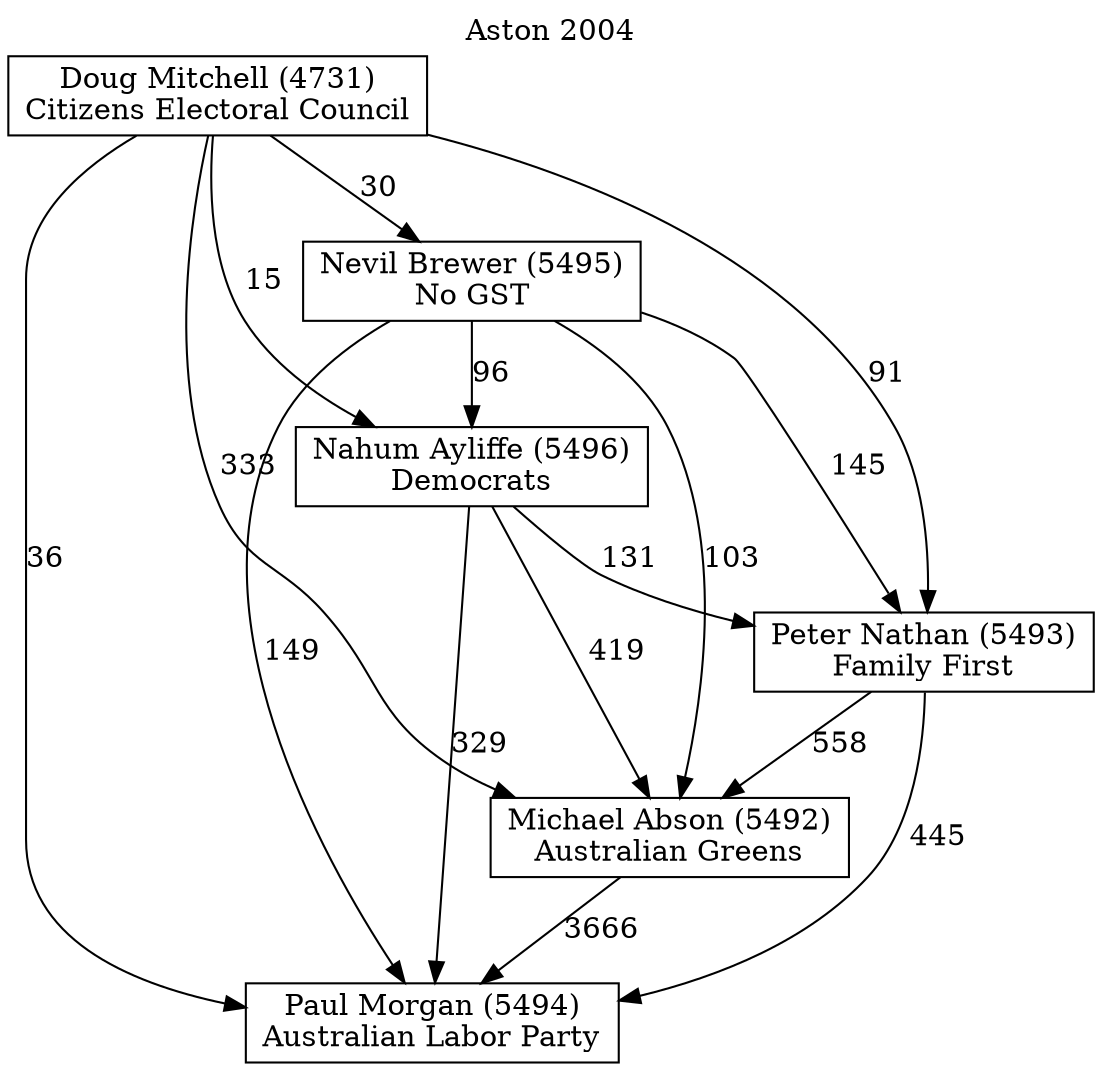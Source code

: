// House preference flow
digraph "Paul Morgan (5494)_Aston_2004" {
	graph [label="Aston 2004" labelloc=t mclimit=10]
	node [shape=box]
	"Doug Mitchell (4731)" [label="Doug Mitchell (4731)
Citizens Electoral Council"]
	"Michael Abson (5492)" [label="Michael Abson (5492)
Australian Greens"]
	"Nahum Ayliffe (5496)" [label="Nahum Ayliffe (5496)
Democrats"]
	"Nevil Brewer (5495)" [label="Nevil Brewer (5495)
No GST"]
	"Paul Morgan (5494)" [label="Paul Morgan (5494)
Australian Labor Party"]
	"Peter Nathan (5493)" [label="Peter Nathan (5493)
Family First"]
	"Doug Mitchell (4731)" -> "Michael Abson (5492)" [label=333]
	"Doug Mitchell (4731)" -> "Nahum Ayliffe (5496)" [label=15]
	"Doug Mitchell (4731)" -> "Nevil Brewer (5495)" [label=30]
	"Doug Mitchell (4731)" -> "Paul Morgan (5494)" [label=36]
	"Doug Mitchell (4731)" -> "Peter Nathan (5493)" [label=91]
	"Michael Abson (5492)" -> "Paul Morgan (5494)" [label=3666]
	"Nahum Ayliffe (5496)" -> "Michael Abson (5492)" [label=419]
	"Nahum Ayliffe (5496)" -> "Paul Morgan (5494)" [label=329]
	"Nahum Ayliffe (5496)" -> "Peter Nathan (5493)" [label=131]
	"Nevil Brewer (5495)" -> "Michael Abson (5492)" [label=103]
	"Nevil Brewer (5495)" -> "Nahum Ayliffe (5496)" [label=96]
	"Nevil Brewer (5495)" -> "Paul Morgan (5494)" [label=149]
	"Nevil Brewer (5495)" -> "Peter Nathan (5493)" [label=145]
	"Peter Nathan (5493)" -> "Michael Abson (5492)" [label=558]
	"Peter Nathan (5493)" -> "Paul Morgan (5494)" [label=445]
}
